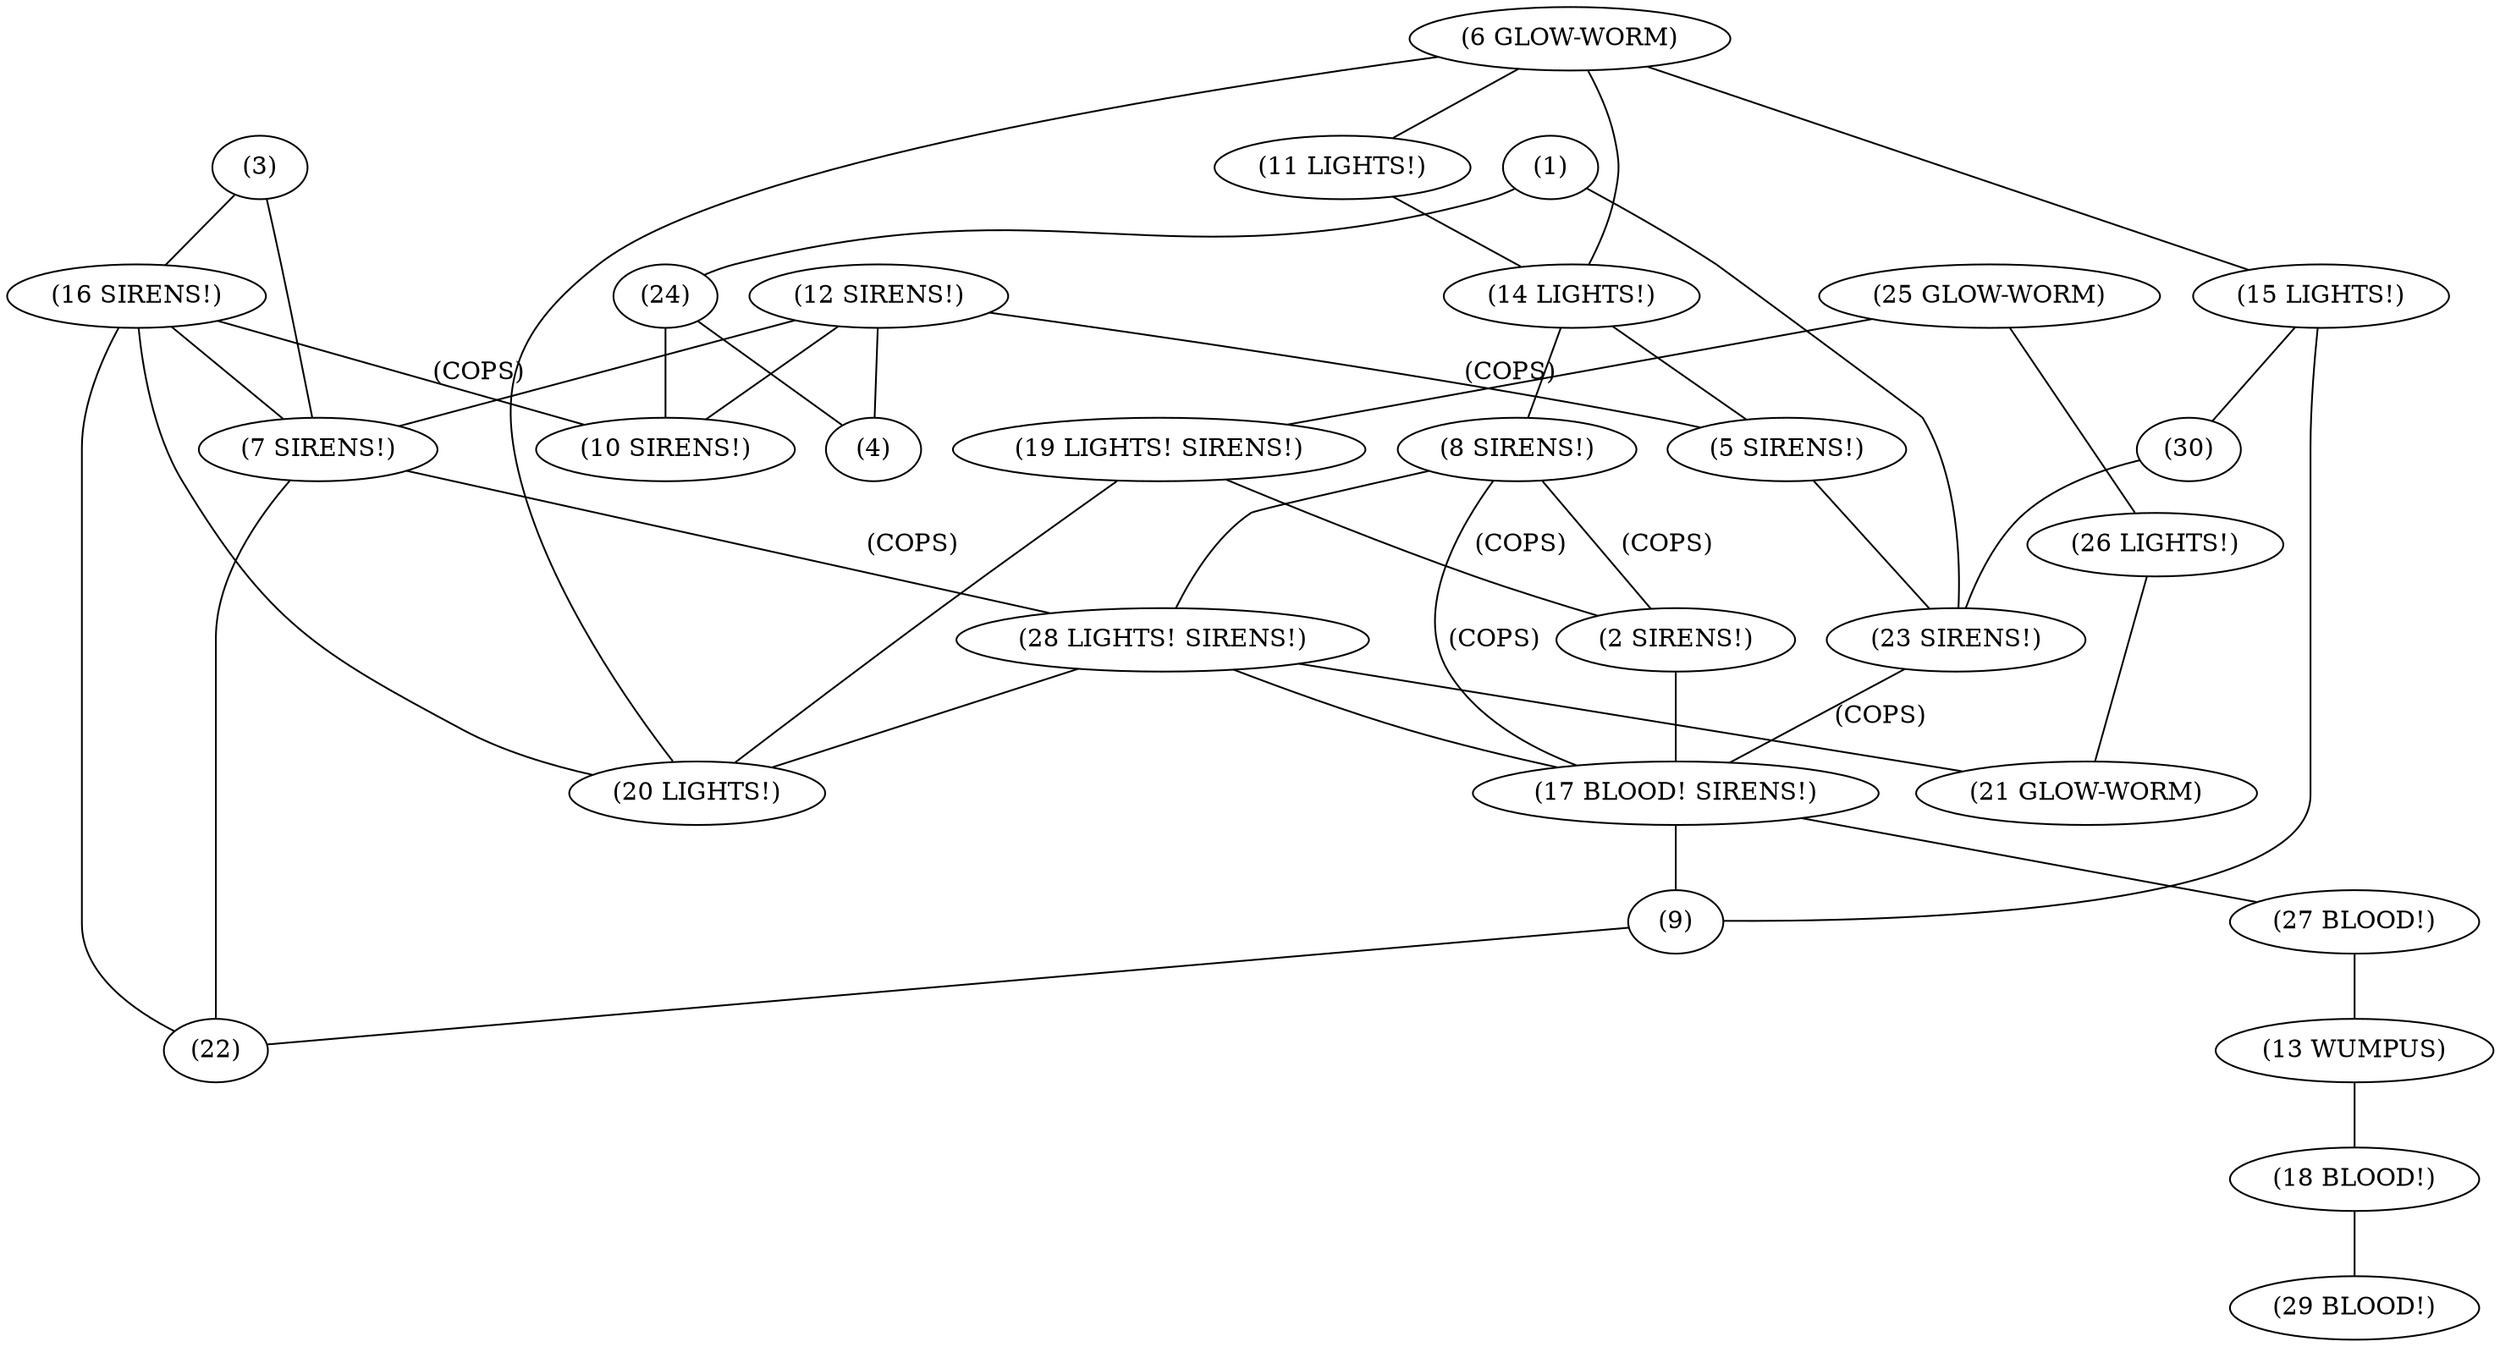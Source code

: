 graph{
1[label="(1)"];
2[label="(2 SIRENS!)"];
3[label="(3)"];
4[label="(4)"];
5[label="(5 SIRENS!)"];
6[label="(6 GLOW-WORM)"];
7[label="(7 SIRENS!)"];
8[label="(8 SIRENS!)"];
9[label="(9)"];
10[label="(10 SIRENS!)"];
11[label="(11 LIGHTS!)"];
12[label="(12 SIRENS!)"];
13[label="(13 WUMPUS)"];
14[label="(14 LIGHTS!)"];
15[label="(15 LIGHTS!)"];
16[label="(16 SIRENS!)"];
17[label="(17 BLOOD! SIRENS!)"];
18[label="(18 BLOOD!)"];
19[label="(19 LIGHTS! SIRENS!)"];
20[label="(20 LIGHTS!)"];
21[label="(21 GLOW-WORM)"];
22[label="(22)"];
23[label="(23 SIRENS!)"];
24[label="(24)"];
25[label="(25 GLOW-WORM)"];
26[label="(26 LIGHTS!)"];
27[label="(27 BLOOD!)"];
28[label="(28 LIGHTS! SIRENS!)"];
29[label="(29 BLOOD!)"];
30[label="(30)"];
18--29[label=""];
13--18[label=""];
27--13[label=""];
9--22[label=""];
26--21[label=""];
17--9[label=""];
17--27[label=""];
23--17[label="(COPS)"];
2--17[label=""];
28--17[label=""];
28--21[label=""];
28--20[label=""];
7--22[label=""];
7--28[label="(COPS)"];
30--23[label=""];
8--17[label="(COPS)"];
8--28[label=""];
8--2[label="(COPS)"];
24--10[label=""];
24--4[label=""];
1--23[label=""];
1--24[label=""];
5--23[label=""];
12--7[label=""];
12--10[label=""];
12--4[label=""];
12--5[label="(COPS)"];
16--7[label=""];
16--20[label=""];
16--10[label="(COPS)"];
16--22[label=""];
3--7[label=""];
3--16[label=""];
14--5[label=""];
14--8[label=""];
15--9[label=""];
15--30[label=""];
19--20[label=""];
19--2[label="(COPS)"];
25--26[label=""];
25--19[label=""];
11--14[label=""];
6--20[label=""];
6--14[label=""];
6--15[label=""];
6--11[label=""];}